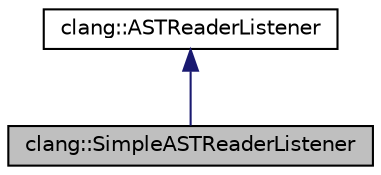 digraph "clang::SimpleASTReaderListener"
{
 // LATEX_PDF_SIZE
  bgcolor="transparent";
  edge [fontname="Helvetica",fontsize="10",labelfontname="Helvetica",labelfontsize="10"];
  node [fontname="Helvetica",fontsize="10",shape=record];
  Node1 [label="clang::SimpleASTReaderListener",height=0.2,width=0.4,color="black", fillcolor="grey75", style="filled", fontcolor="black",tooltip="ASTReaderListenter implementation to set SuggestedPredefines of ASTReader which is required to use a ..."];
  Node2 -> Node1 [dir="back",color="midnightblue",fontsize="10",style="solid",fontname="Helvetica"];
  Node2 [label="clang::ASTReaderListener",height=0.2,width=0.4,color="black",URL="$classclang_1_1ASTReaderListener.html",tooltip="Abstract interface for callback invocations by the ASTReader."];
}
